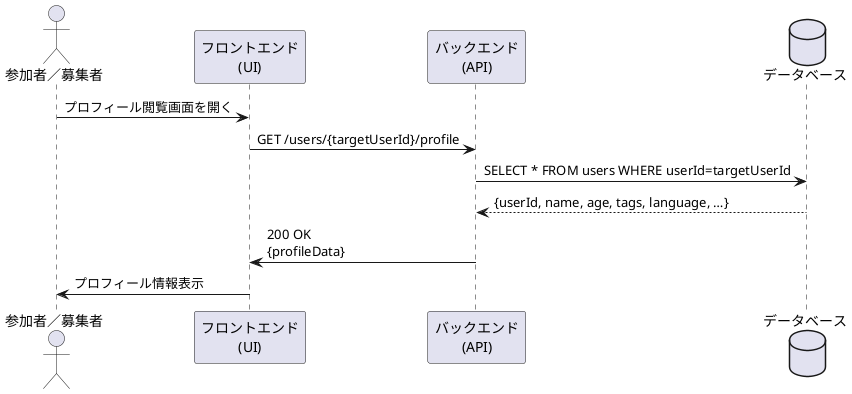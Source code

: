 @startuml
actor "参加者／募集者" as User
participant "フロントエンド\n(UI)" as Frontend
participant "バックエンド\n(API)" as Backend
database "データベース" as DB

User -> Frontend : プロフィール閲覧画面を開く
Frontend -> Backend : GET /users/{targetUserId}/profile
Backend -> DB : SELECT * FROM users WHERE userId=targetUserId
DB --> Backend : {userId, name, age, tags, language, …}
Backend -> Frontend : 200 OK\n{profileData}
Frontend -> User : プロフィール情報表示

@enduml
